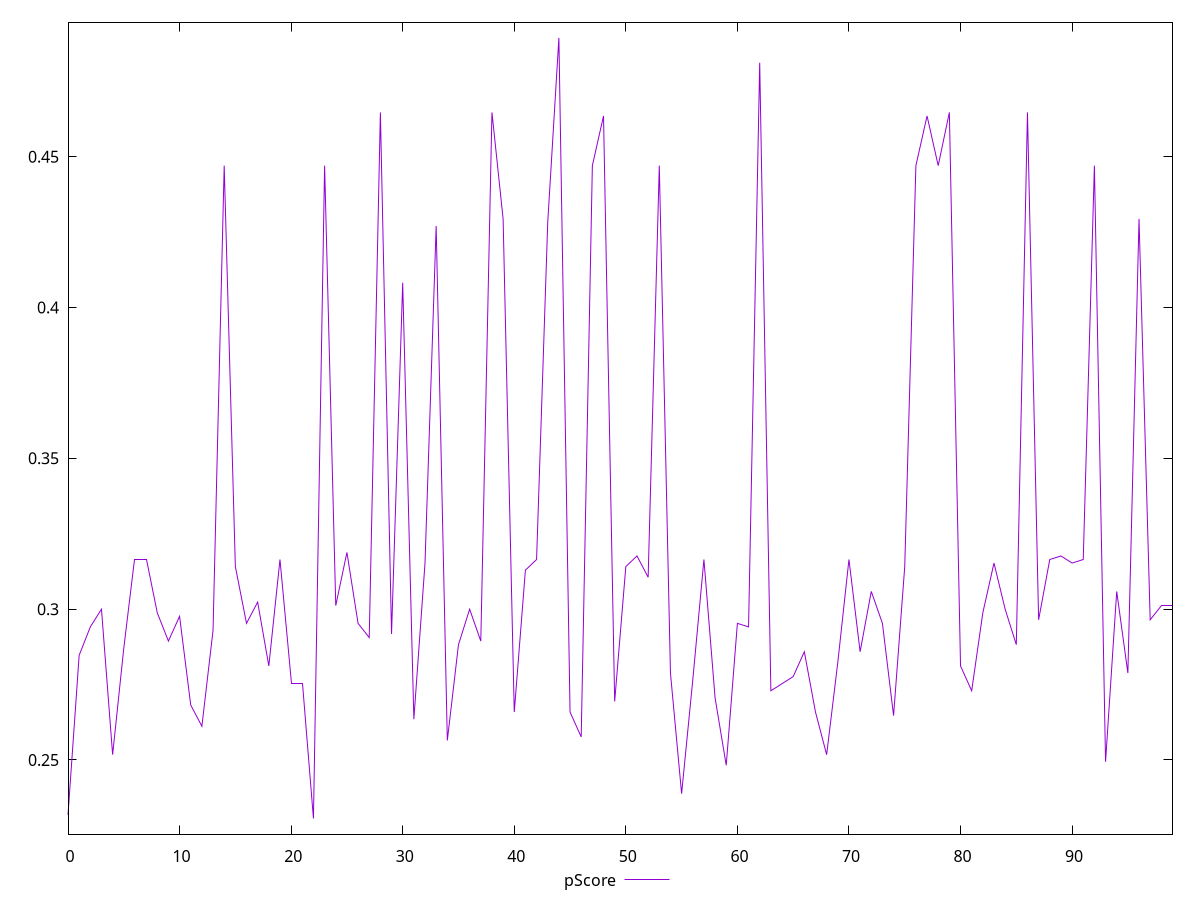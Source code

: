 reset

$pScore <<EOF
0 0.23176470588235293
1 0.28470588235294114
2 0.2941176470588235
3 0.3
4 0.25176470588235295
5 0.28705882352941176
6 0.3164705882352941
7 0.3164705882352941
8 0.2988235294117647
9 0.28941176470588237
10 0.2976470588235294
11 0.268235294117647
12 0.2611764705882353
13 0.29294117647058826
14 0.4470588235294118
15 0.3141176470588235
16 0.2952941176470588
17 0.3023529411764706
18 0.28117647058823525
19 0.3164705882352941
20 0.2752941176470588
21 0.2752941176470588
22 0.23058823529411765
23 0.4470588235294118
24 0.30117647058823527
25 0.31882352941176473
26 0.2952941176470588
27 0.29058823529411765
28 0.4647058823529412
29 0.2917647058823529
30 0.40823529411764703
31 0.2635294117647059
32 0.31529411764705884
33 0.42705882352941177
34 0.2564705882352941
35 0.28823529411764703
36 0.3
37 0.28941176470588237
38 0.4647058823529412
39 0.4294117647058824
40 0.26588235294117646
41 0.3129411764705882
42 0.3164705882352941
43 0.42823529411764705
44 0.4894117647058824
45 0.26588235294117646
46 0.2576470588235294
47 0.4470588235294118
48 0.46352941176470586
49 0.26941176470588235
50 0.3141176470588235
51 0.3176470588235294
52 0.3105882352941176
53 0.4470588235294118
54 0.2788235294117647
55 0.2388235294117647
56 0.27647058823529413
57 0.3164705882352941
58 0.27058823529411763
59 0.24823529411764705
60 0.2952941176470588
61 0.2941176470588235
62 0.4811764705882353
63 0.27294117647058824
64 0.2752941176470588
65 0.2776470588235294
66 0.2858823529411765
67 0.26588235294117646
68 0.25176470588235295
69 0.2823529411764706
70 0.3164705882352941
71 0.2858823529411765
72 0.3058823529411765
73 0.2952941176470588
74 0.2647058823529412
75 0.3141176470588235
76 0.4470588235294118
77 0.46352941176470586
78 0.4470588235294118
79 0.4647058823529412
80 0.28117647058823525
81 0.27294117647058824
82 0.2988235294117647
83 0.31529411764705884
84 0.3
85 0.28823529411764703
86 0.4647058823529412
87 0.29647058823529415
88 0.3164705882352941
89 0.3176470588235294
90 0.31529411764705884
91 0.3164705882352941
92 0.4470588235294118
93 0.24941176470588233
94 0.3058823529411765
95 0.2788235294117647
96 0.4294117647058824
97 0.29647058823529415
98 0.30117647058823527
99 0.30117647058823527
EOF

set key outside below
set xrange [0:99]
set yrange [0.22541176470588237:0.49458823529411766]
set trange [0.22541176470588237:0.49458823529411766]
set terminal svg size 640, 500 enhanced background rgb 'white'
set output "report_00013_2021-02-09T12-04-24.940Z/uses-text-compression/samples/pages+cached+noadtech/pScore/values.svg"

plot $pScore title "pScore" with line

reset
